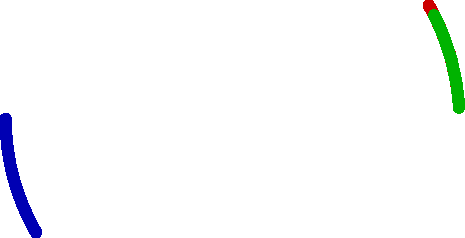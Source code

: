 size(0,0);
pair O=0;

defaultpen(linewidth(2mm));
draw(arc(O, 4cm, 0, 30), .8red, BeginPenMargin);
draw(arc(O, 4cm, 0, 30), .7green, PenMargins);
draw(arc(O, -4cm, 0, 30), .7blue);
